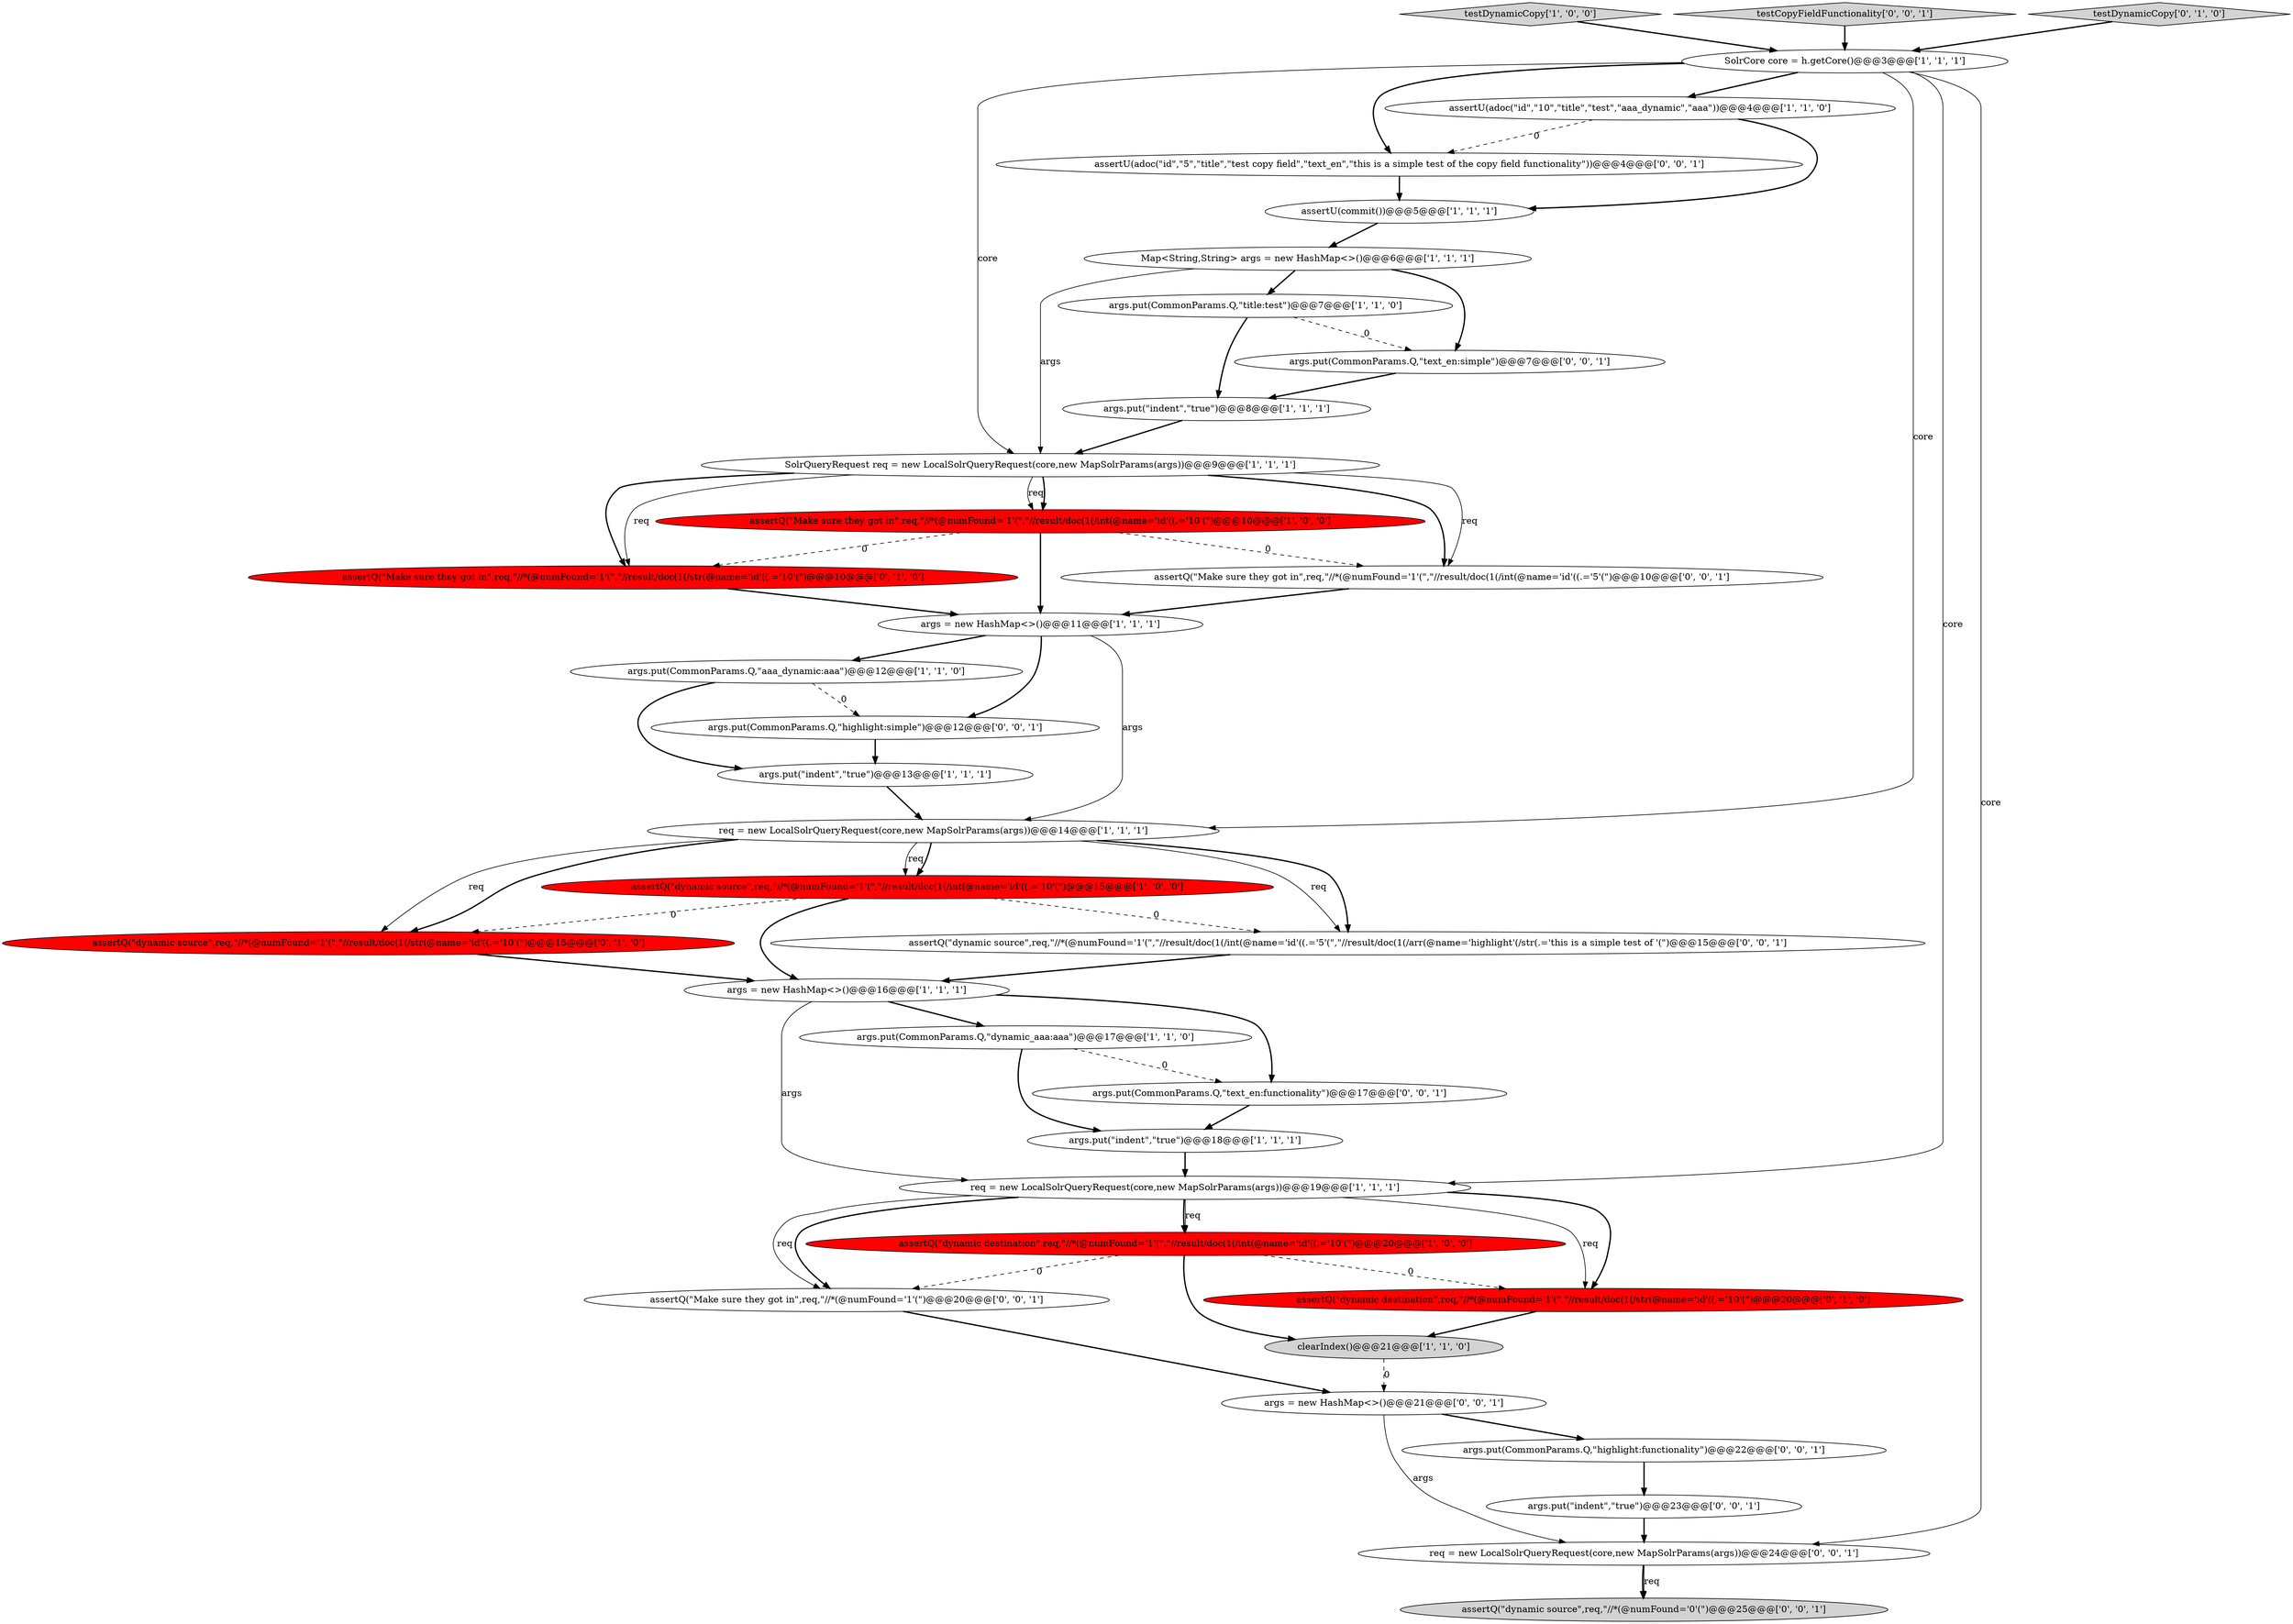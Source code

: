 digraph {
0 [style = filled, label = "assertQ(\"Make sure they got in\",req,\"//*(@numFound='1'(\",\"//result/doc(1(/int(@name='id'((.='10'(\")@@@10@@@['1', '0', '0']", fillcolor = red, shape = ellipse image = "AAA1AAABBB1BBB"];
14 [style = filled, label = "args.put(CommonParams.Q,\"aaa_dynamic:aaa\")@@@12@@@['1', '1', '0']", fillcolor = white, shape = ellipse image = "AAA0AAABBB1BBB"];
27 [style = filled, label = "args.put(CommonParams.Q,\"highlight:simple\")@@@12@@@['0', '0', '1']", fillcolor = white, shape = ellipse image = "AAA0AAABBB3BBB"];
30 [style = filled, label = "args = new HashMap<>()@@@21@@@['0', '0', '1']", fillcolor = white, shape = ellipse image = "AAA0AAABBB3BBB"];
10 [style = filled, label = "args.put(\"indent\",\"true\")@@@18@@@['1', '1', '1']", fillcolor = white, shape = ellipse image = "AAA0AAABBB1BBB"];
13 [style = filled, label = "args.put(CommonParams.Q,\"title:test\")@@@7@@@['1', '1', '0']", fillcolor = white, shape = ellipse image = "AAA0AAABBB1BBB"];
28 [style = filled, label = "assertU(adoc(\"id\",\"5\",\"title\",\"test copy field\",\"text_en\",\"this is a simple test of the copy field functionality\"))@@@4@@@['0', '0', '1']", fillcolor = white, shape = ellipse image = "AAA0AAABBB3BBB"];
32 [style = filled, label = "assertQ(\"dynamic source\",req,\"//*(@numFound='0'(\")@@@25@@@['0', '0', '1']", fillcolor = lightgray, shape = ellipse image = "AAA0AAABBB3BBB"];
34 [style = filled, label = "args.put(CommonParams.Q,\"highlight:functionality\")@@@22@@@['0', '0', '1']", fillcolor = white, shape = ellipse image = "AAA0AAABBB3BBB"];
5 [style = filled, label = "SolrQueryRequest req = new LocalSolrQueryRequest(core,new MapSolrParams(args))@@@9@@@['1', '1', '1']", fillcolor = white, shape = ellipse image = "AAA0AAABBB1BBB"];
8 [style = filled, label = "testDynamicCopy['1', '0', '0']", fillcolor = lightgray, shape = diamond image = "AAA0AAABBB1BBB"];
11 [style = filled, label = "Map<String,String> args = new HashMap<>()@@@6@@@['1', '1', '1']", fillcolor = white, shape = ellipse image = "AAA0AAABBB1BBB"];
9 [style = filled, label = "assertU(adoc(\"id\",\"10\",\"title\",\"test\",\"aaa_dynamic\",\"aaa\"))@@@4@@@['1', '1', '0']", fillcolor = white, shape = ellipse image = "AAA0AAABBB1BBB"];
31 [style = filled, label = "args.put(\"indent\",\"true\")@@@23@@@['0', '0', '1']", fillcolor = white, shape = ellipse image = "AAA0AAABBB3BBB"];
6 [style = filled, label = "args.put(CommonParams.Q,\"dynamic_aaa:aaa\")@@@17@@@['1', '1', '0']", fillcolor = white, shape = ellipse image = "AAA0AAABBB1BBB"];
24 [style = filled, label = "req = new LocalSolrQueryRequest(core,new MapSolrParams(args))@@@24@@@['0', '0', '1']", fillcolor = white, shape = ellipse image = "AAA0AAABBB3BBB"];
23 [style = filled, label = "assertQ(\"dynamic source\",req,\"//*(@numFound='1'(\",\"//result/doc(1(/str(@name='id'((.='10'(\")@@@15@@@['0', '1', '0']", fillcolor = red, shape = ellipse image = "AAA1AAABBB2BBB"];
25 [style = filled, label = "args.put(CommonParams.Q,\"text_en:simple\")@@@7@@@['0', '0', '1']", fillcolor = white, shape = ellipse image = "AAA0AAABBB3BBB"];
36 [style = filled, label = "testCopyFieldFunctionality['0', '0', '1']", fillcolor = lightgray, shape = diamond image = "AAA0AAABBB3BBB"];
26 [style = filled, label = "assertQ(\"Make sure they got in\",req,\"//*(@numFound='1'(\")@@@20@@@['0', '0', '1']", fillcolor = white, shape = ellipse image = "AAA0AAABBB3BBB"];
1 [style = filled, label = "SolrCore core = h.getCore()@@@3@@@['1', '1', '1']", fillcolor = white, shape = ellipse image = "AAA0AAABBB1BBB"];
18 [style = filled, label = "clearIndex()@@@21@@@['1', '1', '0']", fillcolor = lightgray, shape = ellipse image = "AAA0AAABBB1BBB"];
4 [style = filled, label = "assertQ(\"dynamic source\",req,\"//*(@numFound='1'(\",\"//result/doc(1(/int(@name='id'((.='10'(\")@@@15@@@['1', '0', '0']", fillcolor = red, shape = ellipse image = "AAA1AAABBB1BBB"];
12 [style = filled, label = "args = new HashMap<>()@@@11@@@['1', '1', '1']", fillcolor = white, shape = ellipse image = "AAA0AAABBB1BBB"];
35 [style = filled, label = "assertQ(\"Make sure they got in\",req,\"//*(@numFound='1'(\",\"//result/doc(1(/int(@name='id'((.='5'(\")@@@10@@@['0', '0', '1']", fillcolor = white, shape = ellipse image = "AAA0AAABBB3BBB"];
2 [style = filled, label = "args = new HashMap<>()@@@16@@@['1', '1', '1']", fillcolor = white, shape = ellipse image = "AAA0AAABBB1BBB"];
3 [style = filled, label = "req = new LocalSolrQueryRequest(core,new MapSolrParams(args))@@@19@@@['1', '1', '1']", fillcolor = white, shape = ellipse image = "AAA0AAABBB1BBB"];
7 [style = filled, label = "assertQ(\"dynamic destination\",req,\"//*(@numFound='1'(\",\"//result/doc(1(/int(@name='id'((.='10'(\")@@@20@@@['1', '0', '0']", fillcolor = red, shape = ellipse image = "AAA1AAABBB1BBB"];
33 [style = filled, label = "args.put(CommonParams.Q,\"text_en:functionality\")@@@17@@@['0', '0', '1']", fillcolor = white, shape = ellipse image = "AAA0AAABBB3BBB"];
21 [style = filled, label = "testDynamicCopy['0', '1', '0']", fillcolor = lightgray, shape = diamond image = "AAA0AAABBB2BBB"];
20 [style = filled, label = "assertQ(\"Make sure they got in\",req,\"//*(@numFound='1'(\",\"//result/doc(1(/str(@name='id'((.='10'(\")@@@10@@@['0', '1', '0']", fillcolor = red, shape = ellipse image = "AAA1AAABBB2BBB"];
19 [style = filled, label = "args.put(\"indent\",\"true\")@@@13@@@['1', '1', '1']", fillcolor = white, shape = ellipse image = "AAA0AAABBB1BBB"];
16 [style = filled, label = "assertU(commit())@@@5@@@['1', '1', '1']", fillcolor = white, shape = ellipse image = "AAA0AAABBB1BBB"];
15 [style = filled, label = "args.put(\"indent\",\"true\")@@@8@@@['1', '1', '1']", fillcolor = white, shape = ellipse image = "AAA0AAABBB1BBB"];
29 [style = filled, label = "assertQ(\"dynamic source\",req,\"//*(@numFound='1'(\",\"//result/doc(1(/int(@name='id'((.='5'(\",\"//result/doc(1(/arr(@name='highlight'(/str(.='this is a simple test of '(\")@@@15@@@['0', '0', '1']", fillcolor = white, shape = ellipse image = "AAA0AAABBB3BBB"];
22 [style = filled, label = "assertQ(\"dynamic destination\",req,\"//*(@numFound='1'(\",\"//result/doc(1(/str(@name='id'((.='10'(\")@@@20@@@['0', '1', '0']", fillcolor = red, shape = ellipse image = "AAA1AAABBB2BBB"];
17 [style = filled, label = "req = new LocalSolrQueryRequest(core,new MapSolrParams(args))@@@14@@@['1', '1', '1']", fillcolor = white, shape = ellipse image = "AAA0AAABBB1BBB"];
16->11 [style = bold, label=""];
30->24 [style = solid, label="args"];
1->24 [style = solid, label="core"];
5->20 [style = bold, label=""];
17->29 [style = solid, label="req"];
2->3 [style = solid, label="args"];
2->6 [style = bold, label=""];
5->0 [style = solid, label="req"];
18->30 [style = dashed, label="0"];
31->24 [style = bold, label=""];
0->12 [style = bold, label=""];
1->17 [style = solid, label="core"];
24->32 [style = bold, label=""];
17->4 [style = solid, label="req"];
9->28 [style = dashed, label="0"];
24->32 [style = solid, label="req"];
3->26 [style = bold, label=""];
10->3 [style = bold, label=""];
14->19 [style = bold, label=""];
34->31 [style = bold, label=""];
33->10 [style = bold, label=""];
30->34 [style = bold, label=""];
1->5 [style = solid, label="core"];
19->17 [style = bold, label=""];
4->2 [style = bold, label=""];
3->7 [style = solid, label="req"];
13->25 [style = dashed, label="0"];
0->20 [style = dashed, label="0"];
3->22 [style = bold, label=""];
28->16 [style = bold, label=""];
3->22 [style = solid, label="req"];
14->27 [style = dashed, label="0"];
17->23 [style = bold, label=""];
9->16 [style = bold, label=""];
36->1 [style = bold, label=""];
1->9 [style = bold, label=""];
15->5 [style = bold, label=""];
12->17 [style = solid, label="args"];
6->33 [style = dashed, label="0"];
26->30 [style = bold, label=""];
5->20 [style = solid, label="req"];
8->1 [style = bold, label=""];
1->28 [style = bold, label=""];
22->18 [style = bold, label=""];
29->2 [style = bold, label=""];
11->5 [style = solid, label="args"];
5->0 [style = bold, label=""];
3->7 [style = bold, label=""];
6->10 [style = bold, label=""];
17->23 [style = solid, label="req"];
11->13 [style = bold, label=""];
21->1 [style = bold, label=""];
20->12 [style = bold, label=""];
12->14 [style = bold, label=""];
5->35 [style = solid, label="req"];
7->18 [style = bold, label=""];
25->15 [style = bold, label=""];
2->33 [style = bold, label=""];
1->3 [style = solid, label="core"];
3->26 [style = solid, label="req"];
27->19 [style = bold, label=""];
13->15 [style = bold, label=""];
23->2 [style = bold, label=""];
0->35 [style = dashed, label="0"];
4->29 [style = dashed, label="0"];
7->26 [style = dashed, label="0"];
17->29 [style = bold, label=""];
4->23 [style = dashed, label="0"];
12->27 [style = bold, label=""];
7->22 [style = dashed, label="0"];
5->35 [style = bold, label=""];
17->4 [style = bold, label=""];
35->12 [style = bold, label=""];
11->25 [style = bold, label=""];
}
